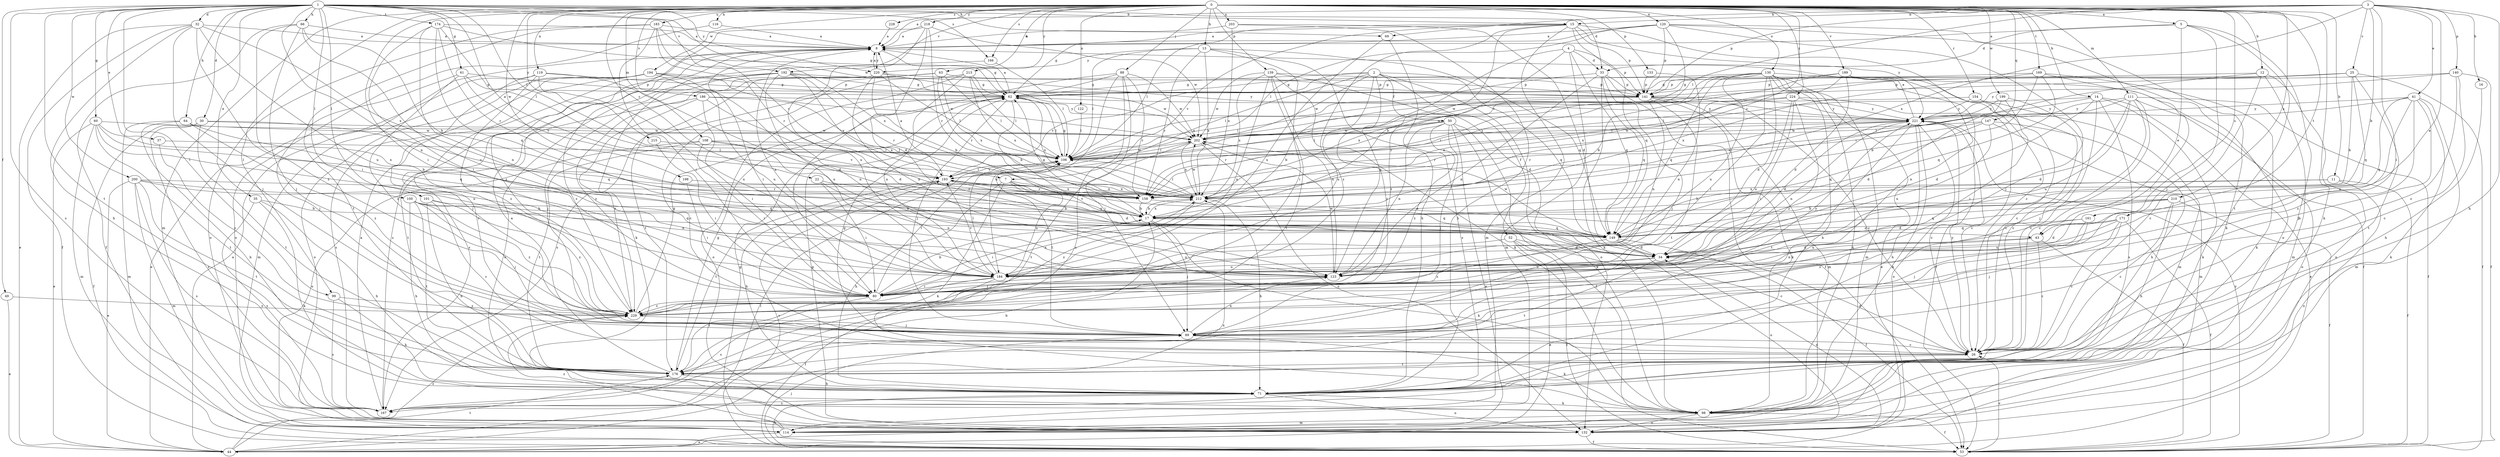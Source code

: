 strict digraph  {
0;
1;
2;
3;
4;
5;
7;
8;
11;
12;
13;
14;
15;
16;
17;
22;
25;
26;
30;
32;
33;
34;
35;
37;
41;
43;
44;
49;
50;
52;
53;
60;
61;
62;
63;
64;
66;
69;
71;
80;
88;
89;
98;
99;
100;
101;
106;
108;
111;
114;
116;
119;
120;
122;
123;
130;
132;
133;
139;
140;
141;
147;
149;
154;
158;
161;
166;
167;
169;
171;
174;
176;
183;
184;
186;
189;
192;
193;
194;
198;
199;
200;
202;
203;
210;
212;
213;
215;
218;
220;
221;
224;
228;
229;
0 -> 5  [label=a];
0 -> 11  [label=b];
0 -> 12  [label=b];
0 -> 13  [label=b];
0 -> 14  [label=b];
0 -> 22  [label=c];
0 -> 63  [label=h];
0 -> 80  [label=i];
0 -> 88  [label=j];
0 -> 98  [label=k];
0 -> 99  [label=l];
0 -> 108  [label=m];
0 -> 111  [label=m];
0 -> 114  [label=m];
0 -> 116  [label=n];
0 -> 119  [label=n];
0 -> 120  [label=n];
0 -> 122  [label=n];
0 -> 130  [label=o];
0 -> 133  [label=p];
0 -> 139  [label=p];
0 -> 147  [label=q];
0 -> 154  [label=r];
0 -> 158  [label=r];
0 -> 161  [label=s];
0 -> 166  [label=s];
0 -> 169  [label=t];
0 -> 171  [label=t];
0 -> 183  [label=u];
0 -> 186  [label=v];
0 -> 189  [label=v];
0 -> 192  [label=v];
0 -> 194  [label=w];
0 -> 198  [label=w];
0 -> 199  [label=w];
0 -> 203  [label=x];
0 -> 210  [label=x];
0 -> 213  [label=y];
0 -> 215  [label=y];
0 -> 218  [label=y];
0 -> 224  [label=z];
0 -> 228  [label=z];
1 -> 7  [label=a];
1 -> 15  [label=b];
1 -> 30  [label=d];
1 -> 32  [label=d];
1 -> 33  [label=d];
1 -> 35  [label=e];
1 -> 37  [label=e];
1 -> 49  [label=f];
1 -> 60  [label=g];
1 -> 61  [label=g];
1 -> 64  [label=h];
1 -> 66  [label=h];
1 -> 69  [label=h];
1 -> 99  [label=l];
1 -> 100  [label=l];
1 -> 101  [label=l];
1 -> 106  [label=l];
1 -> 123  [label=n];
1 -> 166  [label=s];
1 -> 167  [label=s];
1 -> 174  [label=t];
1 -> 176  [label=t];
1 -> 192  [label=v];
1 -> 200  [label=w];
1 -> 202  [label=w];
1 -> 220  [label=y];
2 -> 7  [label=a];
2 -> 50  [label=f];
2 -> 52  [label=f];
2 -> 62  [label=g];
2 -> 132  [label=o];
2 -> 149  [label=q];
2 -> 184  [label=u];
2 -> 193  [label=v];
2 -> 202  [label=w];
2 -> 229  [label=z];
3 -> 8  [label=a];
3 -> 15  [label=b];
3 -> 16  [label=b];
3 -> 17  [label=b];
3 -> 25  [label=c];
3 -> 41  [label=e];
3 -> 43  [label=e];
3 -> 69  [label=h];
3 -> 71  [label=h];
3 -> 80  [label=i];
3 -> 106  [label=l];
3 -> 140  [label=p];
3 -> 141  [label=p];
3 -> 212  [label=x];
4 -> 33  [label=d];
4 -> 114  [label=m];
4 -> 123  [label=n];
4 -> 141  [label=p];
4 -> 149  [label=q];
4 -> 229  [label=z];
5 -> 8  [label=a];
5 -> 33  [label=d];
5 -> 43  [label=e];
5 -> 71  [label=h];
5 -> 89  [label=j];
5 -> 176  [label=t];
7 -> 43  [label=e];
7 -> 71  [label=h];
7 -> 98  [label=k];
7 -> 149  [label=q];
7 -> 184  [label=u];
7 -> 212  [label=x];
8 -> 62  [label=g];
8 -> 80  [label=i];
8 -> 167  [label=s];
8 -> 220  [label=y];
11 -> 17  [label=b];
11 -> 53  [label=f];
11 -> 132  [label=o];
11 -> 212  [label=x];
12 -> 26  [label=c];
12 -> 62  [label=g];
12 -> 114  [label=m];
12 -> 132  [label=o];
12 -> 158  [label=r];
13 -> 80  [label=i];
13 -> 106  [label=l];
13 -> 149  [label=q];
13 -> 158  [label=r];
13 -> 167  [label=s];
13 -> 212  [label=x];
13 -> 220  [label=y];
14 -> 26  [label=c];
14 -> 34  [label=d];
14 -> 44  [label=e];
14 -> 98  [label=k];
14 -> 106  [label=l];
14 -> 167  [label=s];
14 -> 221  [label=y];
15 -> 8  [label=a];
15 -> 17  [label=b];
15 -> 26  [label=c];
15 -> 106  [label=l];
15 -> 114  [label=m];
15 -> 141  [label=p];
15 -> 149  [label=q];
15 -> 193  [label=v];
15 -> 221  [label=y];
15 -> 229  [label=z];
16 -> 71  [label=h];
17 -> 62  [label=g];
17 -> 80  [label=i];
17 -> 89  [label=j];
17 -> 98  [label=k];
17 -> 149  [label=q];
17 -> 193  [label=v];
17 -> 212  [label=x];
22 -> 80  [label=i];
22 -> 123  [label=n];
22 -> 158  [label=r];
25 -> 17  [label=b];
25 -> 53  [label=f];
25 -> 62  [label=g];
25 -> 106  [label=l];
25 -> 149  [label=q];
25 -> 176  [label=t];
25 -> 202  [label=w];
26 -> 34  [label=d];
26 -> 62  [label=g];
26 -> 176  [label=t];
26 -> 221  [label=y];
30 -> 53  [label=f];
30 -> 149  [label=q];
30 -> 167  [label=s];
30 -> 176  [label=t];
30 -> 202  [label=w];
32 -> 8  [label=a];
32 -> 44  [label=e];
32 -> 53  [label=f];
32 -> 71  [label=h];
32 -> 80  [label=i];
32 -> 89  [label=j];
32 -> 184  [label=u];
32 -> 212  [label=x];
33 -> 53  [label=f];
33 -> 89  [label=j];
33 -> 98  [label=k];
33 -> 106  [label=l];
33 -> 123  [label=n];
33 -> 141  [label=p];
33 -> 149  [label=q];
34 -> 123  [label=n];
34 -> 176  [label=t];
34 -> 184  [label=u];
35 -> 17  [label=b];
35 -> 71  [label=h];
35 -> 98  [label=k];
35 -> 167  [label=s];
37 -> 106  [label=l];
37 -> 229  [label=z];
41 -> 89  [label=j];
41 -> 98  [label=k];
41 -> 106  [label=l];
41 -> 114  [label=m];
41 -> 149  [label=q];
41 -> 184  [label=u];
41 -> 221  [label=y];
41 -> 229  [label=z];
43 -> 26  [label=c];
43 -> 34  [label=d];
43 -> 53  [label=f];
43 -> 123  [label=n];
44 -> 8  [label=a];
44 -> 106  [label=l];
44 -> 176  [label=t];
44 -> 212  [label=x];
44 -> 229  [label=z];
49 -> 44  [label=e];
49 -> 229  [label=z];
50 -> 44  [label=e];
50 -> 53  [label=f];
50 -> 89  [label=j];
50 -> 98  [label=k];
50 -> 106  [label=l];
50 -> 123  [label=n];
50 -> 158  [label=r];
50 -> 202  [label=w];
50 -> 229  [label=z];
52 -> 26  [label=c];
52 -> 34  [label=d];
52 -> 44  [label=e];
52 -> 53  [label=f];
52 -> 184  [label=u];
53 -> 26  [label=c];
53 -> 71  [label=h];
53 -> 89  [label=j];
53 -> 193  [label=v];
53 -> 221  [label=y];
60 -> 17  [label=b];
60 -> 44  [label=e];
60 -> 114  [label=m];
60 -> 176  [label=t];
60 -> 184  [label=u];
60 -> 202  [label=w];
60 -> 212  [label=x];
61 -> 62  [label=g];
61 -> 89  [label=j];
61 -> 141  [label=p];
61 -> 193  [label=v];
61 -> 229  [label=z];
62 -> 8  [label=a];
62 -> 17  [label=b];
62 -> 89  [label=j];
62 -> 106  [label=l];
62 -> 212  [label=x];
62 -> 221  [label=y];
63 -> 26  [label=c];
63 -> 106  [label=l];
63 -> 141  [label=p];
63 -> 158  [label=r];
63 -> 176  [label=t];
63 -> 212  [label=x];
63 -> 229  [label=z];
64 -> 71  [label=h];
64 -> 114  [label=m];
64 -> 149  [label=q];
64 -> 202  [label=w];
64 -> 229  [label=z];
66 -> 8  [label=a];
66 -> 17  [label=b];
66 -> 53  [label=f];
66 -> 89  [label=j];
66 -> 184  [label=u];
66 -> 229  [label=z];
69 -> 71  [label=h];
69 -> 184  [label=u];
71 -> 98  [label=k];
71 -> 132  [label=o];
71 -> 167  [label=s];
80 -> 17  [label=b];
80 -> 106  [label=l];
80 -> 167  [label=s];
80 -> 212  [label=x];
80 -> 221  [label=y];
80 -> 229  [label=z];
88 -> 62  [label=g];
88 -> 80  [label=i];
88 -> 89  [label=j];
88 -> 158  [label=r];
88 -> 167  [label=s];
88 -> 184  [label=u];
88 -> 202  [label=w];
89 -> 26  [label=c];
89 -> 98  [label=k];
89 -> 106  [label=l];
89 -> 123  [label=n];
98 -> 53  [label=f];
98 -> 114  [label=m];
98 -> 132  [label=o];
99 -> 71  [label=h];
99 -> 167  [label=s];
99 -> 229  [label=z];
100 -> 17  [label=b];
100 -> 71  [label=h];
100 -> 89  [label=j];
100 -> 149  [label=q];
100 -> 176  [label=t];
100 -> 229  [label=z];
101 -> 17  [label=b];
101 -> 26  [label=c];
101 -> 71  [label=h];
101 -> 229  [label=z];
106 -> 62  [label=g];
106 -> 193  [label=v];
106 -> 202  [label=w];
108 -> 80  [label=i];
108 -> 106  [label=l];
108 -> 123  [label=n];
108 -> 132  [label=o];
108 -> 176  [label=t];
108 -> 193  [label=v];
111 -> 26  [label=c];
111 -> 34  [label=d];
111 -> 53  [label=f];
111 -> 89  [label=j];
111 -> 132  [label=o];
111 -> 184  [label=u];
111 -> 212  [label=x];
111 -> 221  [label=y];
114 -> 44  [label=e];
114 -> 62  [label=g];
114 -> 229  [label=z];
116 -> 8  [label=a];
116 -> 132  [label=o];
119 -> 34  [label=d];
119 -> 44  [label=e];
119 -> 62  [label=g];
119 -> 89  [label=j];
119 -> 184  [label=u];
119 -> 229  [label=z];
120 -> 8  [label=a];
120 -> 62  [label=g];
120 -> 89  [label=j];
120 -> 98  [label=k];
120 -> 106  [label=l];
120 -> 132  [label=o];
120 -> 141  [label=p];
120 -> 193  [label=v];
122 -> 106  [label=l];
123 -> 80  [label=i];
123 -> 202  [label=w];
130 -> 17  [label=b];
130 -> 34  [label=d];
130 -> 44  [label=e];
130 -> 53  [label=f];
130 -> 62  [label=g];
130 -> 71  [label=h];
130 -> 80  [label=i];
130 -> 98  [label=k];
130 -> 114  [label=m];
130 -> 141  [label=p];
130 -> 149  [label=q];
130 -> 184  [label=u];
130 -> 212  [label=x];
132 -> 34  [label=d];
132 -> 53  [label=f];
132 -> 62  [label=g];
133 -> 123  [label=n];
133 -> 141  [label=p];
139 -> 34  [label=d];
139 -> 98  [label=k];
139 -> 123  [label=n];
139 -> 141  [label=p];
139 -> 176  [label=t];
139 -> 184  [label=u];
139 -> 202  [label=w];
139 -> 212  [label=x];
140 -> 26  [label=c];
140 -> 53  [label=f];
140 -> 141  [label=p];
140 -> 221  [label=y];
140 -> 229  [label=z];
141 -> 17  [label=b];
141 -> 26  [label=c];
141 -> 98  [label=k];
141 -> 106  [label=l];
141 -> 114  [label=m];
141 -> 123  [label=n];
141 -> 176  [label=t];
141 -> 221  [label=y];
147 -> 71  [label=h];
147 -> 114  [label=m];
147 -> 149  [label=q];
147 -> 158  [label=r];
147 -> 184  [label=u];
147 -> 202  [label=w];
149 -> 34  [label=d];
149 -> 53  [label=f];
149 -> 132  [label=o];
149 -> 202  [label=w];
149 -> 229  [label=z];
154 -> 26  [label=c];
154 -> 114  [label=m];
154 -> 202  [label=w];
154 -> 221  [label=y];
158 -> 17  [label=b];
158 -> 149  [label=q];
161 -> 89  [label=j];
161 -> 149  [label=q];
161 -> 184  [label=u];
161 -> 229  [label=z];
166 -> 98  [label=k];
166 -> 106  [label=l];
167 -> 8  [label=a];
167 -> 17  [label=b];
169 -> 17  [label=b];
169 -> 62  [label=g];
169 -> 80  [label=i];
169 -> 98  [label=k];
169 -> 149  [label=q];
169 -> 212  [label=x];
171 -> 26  [label=c];
171 -> 34  [label=d];
171 -> 53  [label=f];
171 -> 89  [label=j];
171 -> 149  [label=q];
171 -> 184  [label=u];
174 -> 8  [label=a];
174 -> 62  [label=g];
174 -> 80  [label=i];
174 -> 106  [label=l];
174 -> 123  [label=n];
174 -> 149  [label=q];
174 -> 158  [label=r];
176 -> 8  [label=a];
176 -> 62  [label=g];
176 -> 71  [label=h];
183 -> 8  [label=a];
183 -> 80  [label=i];
183 -> 132  [label=o];
183 -> 158  [label=r];
183 -> 176  [label=t];
183 -> 193  [label=v];
183 -> 212  [label=x];
184 -> 8  [label=a];
184 -> 53  [label=f];
184 -> 80  [label=i];
184 -> 106  [label=l];
184 -> 176  [label=t];
184 -> 193  [label=v];
186 -> 34  [label=d];
186 -> 80  [label=i];
186 -> 176  [label=t];
186 -> 212  [label=x];
186 -> 221  [label=y];
186 -> 229  [label=z];
189 -> 26  [label=c];
189 -> 34  [label=d];
189 -> 53  [label=f];
189 -> 123  [label=n];
189 -> 141  [label=p];
189 -> 158  [label=r];
189 -> 212  [label=x];
192 -> 62  [label=g];
192 -> 132  [label=o];
192 -> 158  [label=r];
192 -> 167  [label=s];
192 -> 184  [label=u];
192 -> 193  [label=v];
192 -> 221  [label=y];
192 -> 229  [label=z];
193 -> 8  [label=a];
193 -> 34  [label=d];
193 -> 71  [label=h];
193 -> 106  [label=l];
193 -> 158  [label=r];
193 -> 176  [label=t];
193 -> 212  [label=x];
194 -> 26  [label=c];
194 -> 114  [label=m];
194 -> 123  [label=n];
194 -> 132  [label=o];
194 -> 141  [label=p];
194 -> 167  [label=s];
194 -> 184  [label=u];
194 -> 202  [label=w];
198 -> 80  [label=i];
198 -> 212  [label=x];
199 -> 26  [label=c];
199 -> 34  [label=d];
199 -> 80  [label=i];
199 -> 221  [label=y];
200 -> 44  [label=e];
200 -> 114  [label=m];
200 -> 123  [label=n];
200 -> 149  [label=q];
200 -> 158  [label=r];
200 -> 167  [label=s];
200 -> 176  [label=t];
202 -> 106  [label=l];
202 -> 132  [label=o];
202 -> 176  [label=t];
202 -> 212  [label=x];
202 -> 221  [label=y];
203 -> 8  [label=a];
203 -> 34  [label=d];
203 -> 71  [label=h];
203 -> 212  [label=x];
210 -> 17  [label=b];
210 -> 26  [label=c];
210 -> 34  [label=d];
210 -> 53  [label=f];
210 -> 71  [label=h];
210 -> 149  [label=q];
212 -> 17  [label=b];
212 -> 71  [label=h];
212 -> 106  [label=l];
212 -> 202  [label=w];
212 -> 229  [label=z];
213 -> 62  [label=g];
213 -> 106  [label=l];
213 -> 132  [label=o];
213 -> 167  [label=s];
213 -> 184  [label=u];
213 -> 212  [label=x];
215 -> 80  [label=i];
215 -> 106  [label=l];
218 -> 8  [label=a];
218 -> 34  [label=d];
218 -> 158  [label=r];
218 -> 184  [label=u];
218 -> 202  [label=w];
218 -> 229  [label=z];
220 -> 8  [label=a];
220 -> 17  [label=b];
220 -> 89  [label=j];
220 -> 106  [label=l];
220 -> 123  [label=n];
220 -> 141  [label=p];
220 -> 202  [label=w];
221 -> 8  [label=a];
221 -> 26  [label=c];
221 -> 34  [label=d];
221 -> 71  [label=h];
221 -> 98  [label=k];
221 -> 123  [label=n];
221 -> 132  [label=o];
221 -> 158  [label=r];
221 -> 176  [label=t];
221 -> 202  [label=w];
224 -> 26  [label=c];
224 -> 80  [label=i];
224 -> 158  [label=r];
224 -> 184  [label=u];
224 -> 212  [label=x];
224 -> 221  [label=y];
224 -> 229  [label=z];
228 -> 8  [label=a];
229 -> 62  [label=g];
229 -> 89  [label=j];
}
